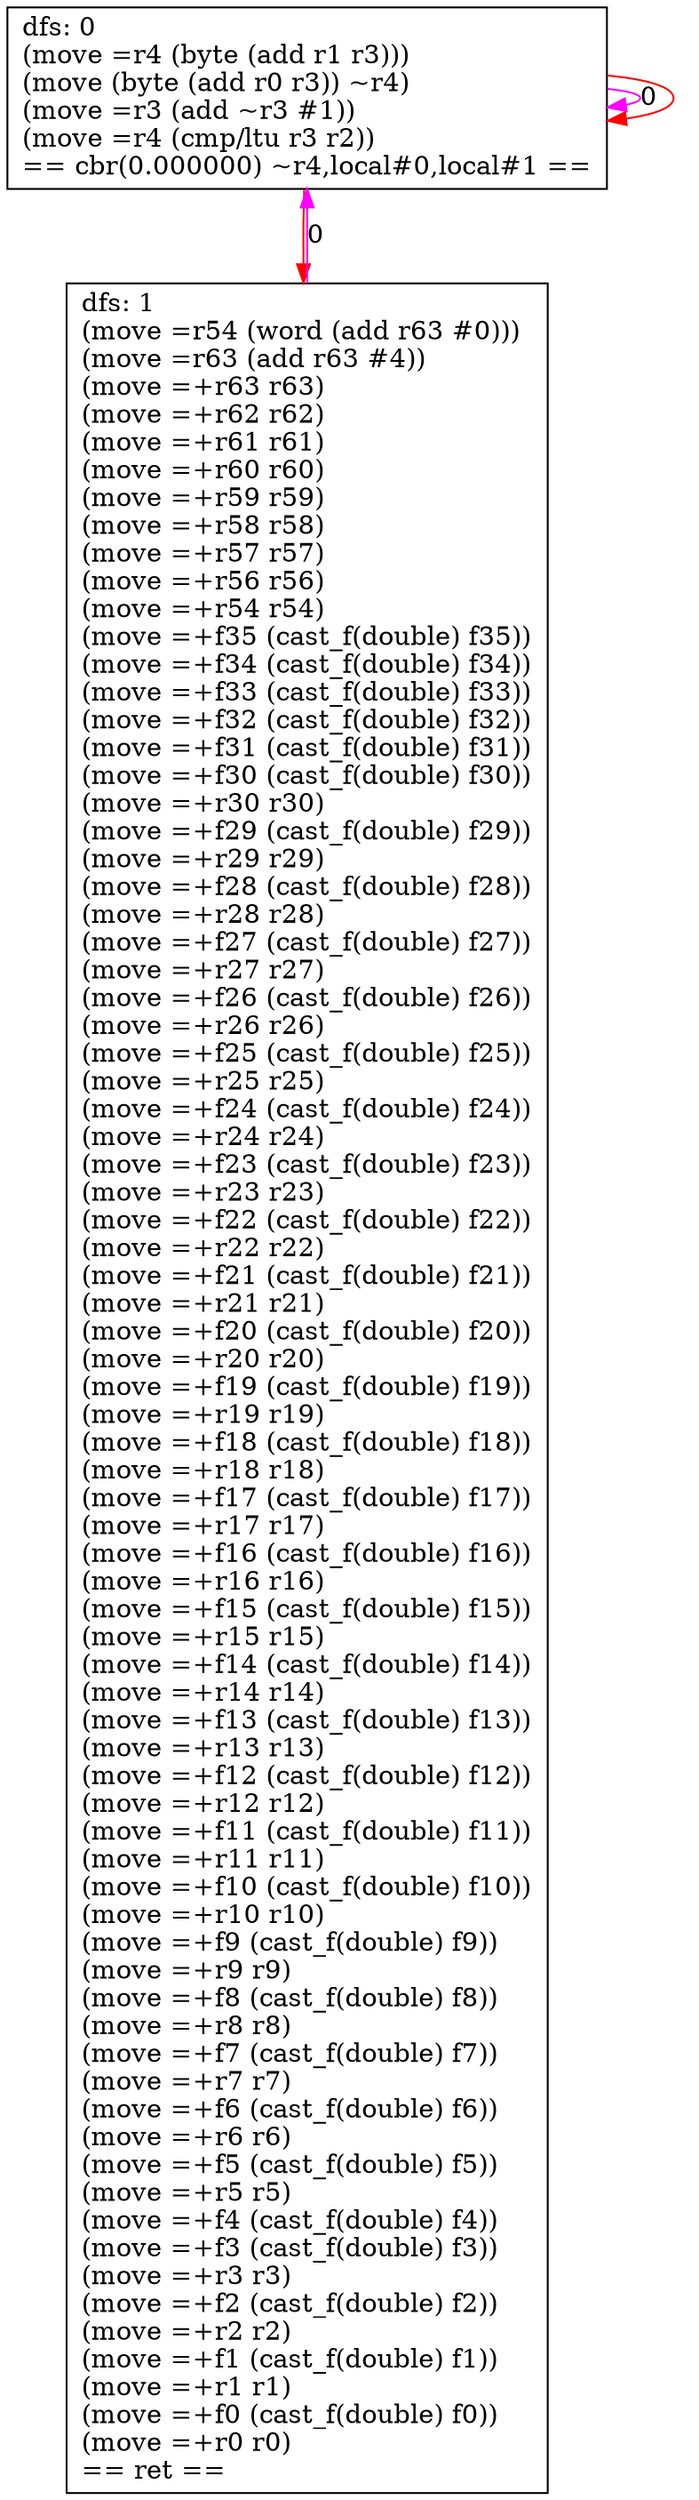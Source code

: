 digraph foo {
"c0" [label="dfs: 0\l(move =r4 (byte (add r1 r3)))\l(move (byte (add r0 r3)) ~r4)\l(move =r3 (add ~r3 #1))\l(move =r4 (cmp/ltu r3 r2))\l== cbr(0.000000) ~r4,local#0,local#1 ==\l" shape="box"]
"d0" [label="dfs: 1\l(move =r54 (word (add r63 #0)))\l(move =r63 (add r63 #4))\l(move =+r63 r63)\l(move =+r62 r62)\l(move =+r61 r61)\l(move =+r60 r60)\l(move =+r59 r59)\l(move =+r58 r58)\l(move =+r57 r57)\l(move =+r56 r56)\l(move =+r54 r54)\l(move =+f35 (cast_f(double) f35))\l(move =+f34 (cast_f(double) f34))\l(move =+f33 (cast_f(double) f33))\l(move =+f32 (cast_f(double) f32))\l(move =+f31 (cast_f(double) f31))\l(move =+f30 (cast_f(double) f30))\l(move =+r30 r30)\l(move =+f29 (cast_f(double) f29))\l(move =+r29 r29)\l(move =+f28 (cast_f(double) f28))\l(move =+r28 r28)\l(move =+f27 (cast_f(double) f27))\l(move =+r27 r27)\l(move =+f26 (cast_f(double) f26))\l(move =+r26 r26)\l(move =+f25 (cast_f(double) f25))\l(move =+r25 r25)\l(move =+f24 (cast_f(double) f24))\l(move =+r24 r24)\l(move =+f23 (cast_f(double) f23))\l(move =+r23 r23)\l(move =+f22 (cast_f(double) f22))\l(move =+r22 r22)\l(move =+f21 (cast_f(double) f21))\l(move =+r21 r21)\l(move =+f20 (cast_f(double) f20))\l(move =+r20 r20)\l(move =+f19 (cast_f(double) f19))\l(move =+r19 r19)\l(move =+f18 (cast_f(double) f18))\l(move =+r18 r18)\l(move =+f17 (cast_f(double) f17))\l(move =+r17 r17)\l(move =+f16 (cast_f(double) f16))\l(move =+r16 r16)\l(move =+f15 (cast_f(double) f15))\l(move =+r15 r15)\l(move =+f14 (cast_f(double) f14))\l(move =+r14 r14)\l(move =+f13 (cast_f(double) f13))\l(move =+r13 r13)\l(move =+f12 (cast_f(double) f12))\l(move =+r12 r12)\l(move =+f11 (cast_f(double) f11))\l(move =+r11 r11)\l(move =+f10 (cast_f(double) f10))\l(move =+r10 r10)\l(move =+f9 (cast_f(double) f9))\l(move =+r9 r9)\l(move =+f8 (cast_f(double) f8))\l(move =+r8 r8)\l(move =+f7 (cast_f(double) f7))\l(move =+r7 r7)\l(move =+f6 (cast_f(double) f6))\l(move =+r6 r6)\l(move =+f5 (cast_f(double) f5))\l(move =+r5 r5)\l(move =+f4 (cast_f(double) f4))\l(move =+f3 (cast_f(double) f3))\l(move =+r3 r3)\l(move =+f2 (cast_f(double) f2))\l(move =+r2 r2)\l(move =+f1 (cast_f(double) f1))\l(move =+r1 r1)\l(move =+f0 (cast_f(double) f0))\l(move =+r0 r0)\l== ret ==\l" shape="box"]
"c0" -> "c0" [color="magenta" label="0"]
"d0" -> "c0" [color="magenta" label="0"]
"c0" -> "c0" [color="red"]
"c0" -> "d0" [color="red"]
}
